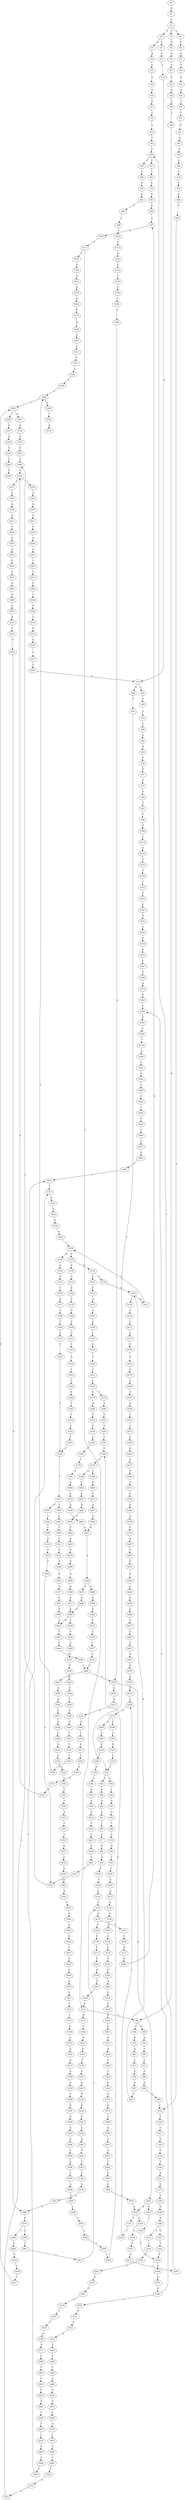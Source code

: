strict digraph  {
	S0 -> S1 [ label = A ];
	S1 -> S2 [ label = C ];
	S2 -> S3 [ label = G ];
	S2 -> S4 [ label = C ];
	S2 -> S5 [ label = T ];
	S3 -> S6 [ label = A ];
	S3 -> S7 [ label = C ];
	S4 -> S8 [ label = G ];
	S5 -> S9 [ label = G ];
	S6 -> S10 [ label = A ];
	S7 -> S11 [ label = G ];
	S8 -> S12 [ label = G ];
	S9 -> S13 [ label = G ];
	S10 -> S14 [ label = G ];
	S11 -> S15 [ label = C ];
	S12 -> S16 [ label = G ];
	S13 -> S17 [ label = G ];
	S14 -> S18 [ label = A ];
	S15 -> S19 [ label = G ];
	S16 -> S20 [ label = A ];
	S17 -> S21 [ label = A ];
	S18 -> S22 [ label = A ];
	S19 -> S23 [ label = C ];
	S19 -> S24 [ label = G ];
	S20 -> S25 [ label = A ];
	S21 -> S26 [ label = A ];
	S22 -> S27 [ label = G ];
	S23 -> S28 [ label = G ];
	S24 -> S29 [ label = C ];
	S25 -> S30 [ label = T ];
	S26 -> S31 [ label = C ];
	S27 -> S32 [ label = T ];
	S28 -> S33 [ label = T ];
	S29 -> S34 [ label = T ];
	S30 -> S35 [ label = T ];
	S31 -> S36 [ label = T ];
	S32 -> S37 [ label = G ];
	S33 -> S38 [ label = C ];
	S34 -> S39 [ label = A ];
	S34 -> S40 [ label = G ];
	S35 -> S41 [ label = G ];
	S36 -> S42 [ label = G ];
	S37 -> S43 [ label = T ];
	S38 -> S44 [ label = G ];
	S39 -> S45 [ label = T ];
	S40 -> S46 [ label = G ];
	S41 -> S47 [ label = A ];
	S42 -> S48 [ label = C ];
	S42 -> S49 [ label = G ];
	S43 -> S50 [ label = C ];
	S44 -> S51 [ label = A ];
	S45 -> S52 [ label = A ];
	S46 -> S53 [ label = A ];
	S47 -> S54 [ label = A ];
	S48 -> S55 [ label = A ];
	S49 -> S56 [ label = A ];
	S50 -> S57 [ label = G ];
	S50 -> S58 [ label = C ];
	S51 -> S59 [ label = C ];
	S52 -> S60 [ label = G ];
	S53 -> S61 [ label = A ];
	S54 -> S62 [ label = C ];
	S55 -> S63 [ label = A ];
	S56 -> S64 [ label = C ];
	S57 -> S65 [ label = T ];
	S58 -> S66 [ label = T ];
	S59 -> S67 [ label = G ];
	S60 -> S68 [ label = T ];
	S61 -> S69 [ label = T ];
	S62 -> S70 [ label = C ];
	S63 -> S71 [ label = C ];
	S64 -> S72 [ label = C ];
	S65 -> S73 [ label = C ];
	S66 -> S74 [ label = G ];
	S67 -> S75 [ label = C ];
	S68 -> S76 [ label = A ];
	S69 -> S77 [ label = G ];
	S70 -> S78 [ label = C ];
	S71 -> S79 [ label = C ];
	S72 -> S80 [ label = C ];
	S73 -> S81 [ label = G ];
	S74 -> S82 [ label = G ];
	S75 -> S83 [ label = G ];
	S76 -> S84 [ label = G ];
	S77 -> S85 [ label = G ];
	S78 -> S86 [ label = G ];
	S79 -> S87 [ label = A ];
	S80 -> S88 [ label = G ];
	S81 -> S89 [ label = G ];
	S82 -> S90 [ label = C ];
	S83 -> S91 [ label = C ];
	S84 -> S92 [ label = C ];
	S85 -> S93 [ label = G ];
	S86 -> S94 [ label = T ];
	S87 -> S95 [ label = G ];
	S88 -> S96 [ label = T ];
	S89 -> S97 [ label = A ];
	S90 -> S98 [ label = C ];
	S91 -> S99 [ label = C ];
	S92 -> S100 [ label = C ];
	S93 -> S101 [ label = G ];
	S94 -> S102 [ label = C ];
	S95 -> S103 [ label = A ];
	S96 -> S102 [ label = C ];
	S97 -> S104 [ label = A ];
	S98 -> S105 [ label = T ];
	S99 -> S106 [ label = T ];
	S100 -> S107 [ label = G ];
	S101 -> S108 [ label = T ];
	S102 -> S109 [ label = T ];
	S103 -> S110 [ label = C ];
	S103 -> S111 [ label = A ];
	S104 -> S112 [ label = C ];
	S105 -> S113 [ label = G ];
	S106 -> S114 [ label = C ];
	S107 -> S115 [ label = A ];
	S108 -> S116 [ label = C ];
	S109 -> S117 [ label = C ];
	S110 -> S118 [ label = T ];
	S111 -> S119 [ label = C ];
	S112 -> S120 [ label = A ];
	S112 -> S121 [ label = T ];
	S113 -> S122 [ label = G ];
	S114 -> S123 [ label = G ];
	S115 -> S124 [ label = A ];
	S116 -> S125 [ label = C ];
	S117 -> S126 [ label = G ];
	S118 -> S127 [ label = C ];
	S119 -> S128 [ label = C ];
	S119 -> S129 [ label = A ];
	S120 -> S130 [ label = G ];
	S121 -> S42 [ label = G ];
	S121 -> S131 [ label = A ];
	S122 -> S132 [ label = G ];
	S123 -> S133 [ label = G ];
	S124 -> S134 [ label = A ];
	S125 -> S135 [ label = G ];
	S126 -> S136 [ label = G ];
	S127 -> S137 [ label = C ];
	S128 -> S138 [ label = A ];
	S128 -> S139 [ label = G ];
	S129 -> S140 [ label = G ];
	S130 -> S141 [ label = G ];
	S131 -> S142 [ label = C ];
	S132 -> S143 [ label = T ];
	S133 -> S144 [ label = G ];
	S134 -> S145 [ label = C ];
	S135 -> S146 [ label = C ];
	S135 -> S147 [ label = T ];
	S136 -> S148 [ label = C ];
	S137 -> S149 [ label = C ];
	S138 -> S150 [ label = G ];
	S138 -> S151 [ label = C ];
	S139 -> S152 [ label = G ];
	S140 -> S153 [ label = C ];
	S141 -> S154 [ label = A ];
	S142 -> S155 [ label = A ];
	S143 -> S156 [ label = C ];
	S144 -> S157 [ label = C ];
	S145 -> S158 [ label = C ];
	S146 -> S159 [ label = C ];
	S147 -> S160 [ label = C ];
	S148 -> S161 [ label = A ];
	S149 -> S162 [ label = A ];
	S150 -> S103 [ label = A ];
	S151 -> S163 [ label = C ];
	S152 -> S164 [ label = A ];
	S153 -> S165 [ label = C ];
	S154 -> S166 [ label = A ];
	S155 -> S167 [ label = A ];
	S156 -> S168 [ label = C ];
	S157 -> S169 [ label = T ];
	S158 -> S170 [ label = C ];
	S159 -> S171 [ label = G ];
	S160 -> S172 [ label = G ];
	S161 -> S173 [ label = C ];
	S162 -> S174 [ label = T ];
	S163 -> S175 [ label = A ];
	S164 -> S176 [ label = C ];
	S165 -> S177 [ label = G ];
	S166 -> S178 [ label = T ];
	S167 -> S179 [ label = C ];
	S168 -> S180 [ label = C ];
	S169 -> S181 [ label = C ];
	S170 -> S182 [ label = C ];
	S171 -> S183 [ label = G ];
	S172 -> S184 [ label = G ];
	S173 -> S185 [ label = C ];
	S174 -> S186 [ label = C ];
	S175 -> S187 [ label = C ];
	S176 -> S188 [ label = G ];
	S177 -> S189 [ label = T ];
	S178 -> S190 [ label = A ];
	S179 -> S191 [ label = G ];
	S180 -> S192 [ label = G ];
	S181 -> S193 [ label = A ];
	S182 -> S194 [ label = G ];
	S183 -> S195 [ label = A ];
	S184 -> S97 [ label = A ];
	S185 -> S196 [ label = G ];
	S186 -> S197 [ label = T ];
	S187 -> S198 [ label = C ];
	S188 -> S199 [ label = C ];
	S189 -> S200 [ label = C ];
	S190 -> S201 [ label = G ];
	S191 -> S202 [ label = A ];
	S192 -> S203 [ label = A ];
	S192 -> S204 [ label = G ];
	S193 -> S205 [ label = C ];
	S194 -> S206 [ label = A ];
	S195 -> S207 [ label = A ];
	S196 -> S208 [ label = A ];
	S197 -> S209 [ label = G ];
	S198 -> S210 [ label = C ];
	S199 -> S211 [ label = C ];
	S200 -> S212 [ label = C ];
	S201 -> S213 [ label = T ];
	S202 -> S214 [ label = A ];
	S203 -> S215 [ label = G ];
	S203 -> S216 [ label = A ];
	S204 -> S217 [ label = A ];
	S205 -> S218 [ label = G ];
	S206 -> S219 [ label = C ];
	S207 -> S220 [ label = C ];
	S208 -> S221 [ label = G ];
	S208 -> S222 [ label = A ];
	S209 -> S223 [ label = C ];
	S210 -> S224 [ label = C ];
	S211 -> S225 [ label = C ];
	S212 -> S226 [ label = T ];
	S213 -> S227 [ label = C ];
	S214 -> S228 [ label = A ];
	S215 -> S229 [ label = T ];
	S216 -> S230 [ label = A ];
	S216 -> S231 [ label = G ];
	S217 -> S232 [ label = G ];
	S218 -> S233 [ label = T ];
	S219 -> S234 [ label = T ];
	S220 -> S121 [ label = T ];
	S221 -> S235 [ label = T ];
	S222 -> S236 [ label = T ];
	S223 -> S237 [ label = C ];
	S224 -> S238 [ label = T ];
	S225 -> S239 [ label = A ];
	S226 -> S240 [ label = C ];
	S227 -> S241 [ label = T ];
	S228 -> S242 [ label = A ];
	S229 -> S243 [ label = C ];
	S230 -> S244 [ label = G ];
	S231 -> S245 [ label = T ];
	S232 -> S246 [ label = G ];
	S233 -> S247 [ label = C ];
	S234 -> S248 [ label = A ];
	S235 -> S243 [ label = C ];
	S236 -> S249 [ label = G ];
	S237 -> S250 [ label = A ];
	S238 -> S251 [ label = T ];
	S239 -> S252 [ label = T ];
	S240 -> S253 [ label = T ];
	S241 -> S254 [ label = C ];
	S242 -> S255 [ label = C ];
	S243 -> S256 [ label = C ];
	S244 -> S257 [ label = T ];
	S245 -> S258 [ label = C ];
	S246 -> S259 [ label = C ];
	S247 -> S260 [ label = C ];
	S248 -> S261 [ label = G ];
	S249 -> S262 [ label = T ];
	S250 -> S263 [ label = G ];
	S251 -> S264 [ label = C ];
	S252 -> S265 [ label = C ];
	S253 -> S266 [ label = T ];
	S253 -> S267 [ label = G ];
	S254 -> S268 [ label = T ];
	S255 -> S269 [ label = A ];
	S256 -> S270 [ label = A ];
	S257 -> S271 [ label = G ];
	S258 -> S272 [ label = G ];
	S259 -> S273 [ label = G ];
	S260 -> S274 [ label = A ];
	S261 -> S275 [ label = A ];
	S262 -> S276 [ label = A ];
	S263 -> S277 [ label = T ];
	S264 -> S278 [ label = C ];
	S264 -> S279 [ label = G ];
	S265 -> S280 [ label = G ];
	S266 -> S281 [ label = C ];
	S267 -> S282 [ label = T ];
	S268 -> S283 [ label = C ];
	S268 -> S284 [ label = G ];
	S269 -> S285 [ label = G ];
	S270 -> S286 [ label = G ];
	S271 -> S287 [ label = T ];
	S272 -> S288 [ label = C ];
	S272 -> S289 [ label = A ];
	S273 -> S290 [ label = T ];
	S274 -> S291 [ label = G ];
	S275 -> S292 [ label = A ];
	S276 -> S293 [ label = G ];
	S277 -> S294 [ label = C ];
	S278 -> S295 [ label = T ];
	S279 -> S296 [ label = A ];
	S280 -> S297 [ label = T ];
	S281 -> S298 [ label = T ];
	S282 -> S299 [ label = C ];
	S283 -> S300 [ label = T ];
	S283 -> S301 [ label = G ];
	S284 -> S302 [ label = T ];
	S285 -> S303 [ label = A ];
	S286 -> S304 [ label = T ];
	S286 -> S305 [ label = C ];
	S287 -> S50 [ label = C ];
	S288 -> S306 [ label = G ];
	S289 -> S307 [ label = G ];
	S290 -> S308 [ label = G ];
	S291 -> S305 [ label = C ];
	S292 -> S309 [ label = T ];
	S293 -> S310 [ label = T ];
	S294 -> S311 [ label = G ];
	S295 -> S312 [ label = G ];
	S296 -> S313 [ label = T ];
	S297 -> S314 [ label = C ];
	S298 -> S315 [ label = C ];
	S299 -> S316 [ label = G ];
	S300 -> S317 [ label = G ];
	S301 -> S318 [ label = T ];
	S302 -> S319 [ label = A ];
	S303 -> S320 [ label = A ];
	S304 -> S321 [ label = A ];
	S305 -> S322 [ label = T ];
	S306 -> S323 [ label = G ];
	S307 -> S324 [ label = G ];
	S308 -> S325 [ label = G ];
	S309 -> S326 [ label = C ];
	S310 -> S327 [ label = T ];
	S311 -> S328 [ label = T ];
	S312 -> S329 [ label = T ];
	S313 -> S330 [ label = C ];
	S314 -> S331 [ label = C ];
	S315 -> S332 [ label = G ];
	S316 -> S333 [ label = T ];
	S317 -> S334 [ label = A ];
	S318 -> S335 [ label = G ];
	S320 -> S336 [ label = G ];
	S321 -> S337 [ label = G ];
	S322 -> S338 [ label = T ];
	S323 -> S339 [ label = C ];
	S324 -> S340 [ label = T ];
	S325 -> S341 [ label = T ];
	S326 -> S342 [ label = G ];
	S327 -> S343 [ label = T ];
	S328 -> S344 [ label = A ];
	S329 -> S345 [ label = C ];
	S330 -> S346 [ label = G ];
	S331 -> S347 [ label = T ];
	S332 -> S348 [ label = G ];
	S333 -> S349 [ label = G ];
	S334 -> S350 [ label = G ];
	S335 -> S351 [ label = G ];
	S336 -> S352 [ label = G ];
	S337 -> S353 [ label = G ];
	S338 -> S354 [ label = C ];
	S339 -> S34 [ label = T ];
	S340 -> S355 [ label = A ];
	S341 -> S356 [ label = A ];
	S342 -> S357 [ label = G ];
	S343 -> S358 [ label = C ];
	S344 -> S359 [ label = A ];
	S345 -> S360 [ label = C ];
	S346 -> S361 [ label = T ];
	S347 -> S240 [ label = C ];
	S348 -> S362 [ label = A ];
	S349 -> S363 [ label = G ];
	S350 -> S364 [ label = T ];
	S351 -> S365 [ label = T ];
	S352 -> S366 [ label = G ];
	S353 -> S367 [ label = G ];
	S354 -> S368 [ label = A ];
	S355 -> S369 [ label = T ];
	S356 -> S370 [ label = T ];
	S356 -> S371 [ label = C ];
	S357 -> S372 [ label = G ];
	S358 -> S373 [ label = A ];
	S359 -> S374 [ label = G ];
	S360 -> S375 [ label = T ];
	S361 -> S376 [ label = T ];
	S362 -> S377 [ label = G ];
	S363 -> S365 [ label = T ];
	S364 -> S378 [ label = A ];
	S365 -> S356 [ label = A ];
	S366 -> S379 [ label = G ];
	S367 -> S380 [ label = T ];
	S368 -> S381 [ label = C ];
	S369 -> S382 [ label = A ];
	S370 -> S383 [ label = G ];
	S371 -> S384 [ label = C ];
	S372 -> S385 [ label = T ];
	S373 -> S386 [ label = C ];
	S374 -> S387 [ label = A ];
	S375 -> S388 [ label = A ];
	S375 -> S389 [ label = T ];
	S376 -> S390 [ label = T ];
	S377 -> S391 [ label = A ];
	S379 -> S392 [ label = T ];
	S379 -> S393 [ label = G ];
	S380 -> S394 [ label = C ];
	S381 -> S395 [ label = G ];
	S382 -> S396 [ label = A ];
	S383 -> S397 [ label = A ];
	S384 -> S398 [ label = G ];
	S385 -> S399 [ label = A ];
	S386 -> S400 [ label = T ];
	S387 -> S401 [ label = C ];
	S388 -> S402 [ label = C ];
	S389 -> S403 [ label = G ];
	S390 -> S404 [ label = G ];
	S391 -> S405 [ label = G ];
	S392 -> S406 [ label = C ];
	S393 -> S407 [ label = T ];
	S394 -> S408 [ label = A ];
	S395 -> S409 [ label = C ];
	S396 -> S410 [ label = G ];
	S397 -> S411 [ label = G ];
	S398 -> S412 [ label = G ];
	S399 -> S413 [ label = T ];
	S400 -> S414 [ label = C ];
	S401 -> S415 [ label = G ];
	S402 -> S416 [ label = T ];
	S403 -> S417 [ label = T ];
	S404 -> S418 [ label = T ];
	S405 -> S419 [ label = G ];
	S406 -> S420 [ label = T ];
	S407 -> S421 [ label = C ];
	S408 -> S422 [ label = C ];
	S409 -> S423 [ label = C ];
	S410 -> S424 [ label = T ];
	S411 -> S425 [ label = C ];
	S412 -> S426 [ label = T ];
	S413 -> S427 [ label = C ];
	S414 -> S428 [ label = C ];
	S415 -> S429 [ label = G ];
	S416 -> S430 [ label = A ];
	S417 -> S431 [ label = A ];
	S418 -> S432 [ label = A ];
	S419 -> S433 [ label = T ];
	S420 -> S434 [ label = C ];
	S421 -> S125 [ label = C ];
	S422 -> S435 [ label = T ];
	S423 -> S436 [ label = C ];
	S424 -> S437 [ label = C ];
	S425 -> S438 [ label = G ];
	S426 -> S439 [ label = G ];
	S427 -> S440 [ label = C ];
	S428 -> S441 [ label = T ];
	S429 -> S442 [ label = C ];
	S430 -> S443 [ label = C ];
	S431 -> S444 [ label = G ];
	S432 -> S445 [ label = G ];
	S433 -> S446 [ label = C ];
	S434 -> S447 [ label = T ];
	S435 -> S448 [ label = C ];
	S436 -> S449 [ label = T ];
	S437 -> S450 [ label = G ];
	S438 -> S451 [ label = G ];
	S439 -> S452 [ label = G ];
	S440 -> S453 [ label = C ];
	S441 -> S454 [ label = T ];
	S442 -> S455 [ label = T ];
	S443 -> S456 [ label = C ];
	S444 -> S457 [ label = G ];
	S445 -> S457 [ label = G ];
	S446 -> S458 [ label = C ];
	S447 -> S283 [ label = C ];
	S448 -> S459 [ label = G ];
	S449 -> S460 [ label = T ];
	S450 -> S461 [ label = T ];
	S451 -> S462 [ label = T ];
	S452 -> S463 [ label = T ];
	S453 -> S464 [ label = G ];
	S454 -> S465 [ label = T ];
	S455 -> S466 [ label = C ];
	S456 -> S467 [ label = A ];
	S457 -> S468 [ label = A ];
	S458 -> S469 [ label = C ];
	S459 -> S470 [ label = C ];
	S460 -> S471 [ label = C ];
	S461 -> S472 [ label = G ];
	S462 -> S473 [ label = C ];
	S463 -> S474 [ label = T ];
	S464 -> S475 [ label = A ];
	S465 -> S476 [ label = C ];
	S466 -> S477 [ label = T ];
	S467 -> S478 [ label = G ];
	S468 -> S479 [ label = G ];
	S468 -> S480 [ label = A ];
	S469 -> S481 [ label = A ];
	S469 -> S192 [ label = G ];
	S470 -> S482 [ label = T ];
	S471 -> S483 [ label = A ];
	S472 -> S363 [ label = G ];
	S473 -> S484 [ label = G ];
	S474 -> S485 [ label = A ];
	S475 -> S216 [ label = A ];
	S476 -> S486 [ label = A ];
	S477 -> S487 [ label = C ];
	S478 -> S488 [ label = G ];
	S479 -> S489 [ label = A ];
	S480 -> S490 [ label = A ];
	S481 -> S491 [ label = G ];
	S482 -> S492 [ label = T ];
	S483 -> S493 [ label = T ];
	S484 -> S494 [ label = C ];
	S485 -> S495 [ label = G ];
	S486 -> S496 [ label = T ];
	S487 -> S497 [ label = G ];
	S488 -> S498 [ label = A ];
	S489 -> S499 [ label = G ];
	S490 -> S500 [ label = G ];
	S491 -> S501 [ label = A ];
	S492 -> S502 [ label = C ];
	S493 -> S503 [ label = C ];
	S494 -> S504 [ label = A ];
	S495 -> S505 [ label = A ];
	S496 -> S506 [ label = C ];
	S497 -> S507 [ label = A ];
	S498 -> S508 [ label = G ];
	S499 -> S509 [ label = T ];
	S499 -> S419 [ label = G ];
	S500 -> S510 [ label = G ];
	S501 -> S511 [ label = G ];
	S502 -> S512 [ label = A ];
	S503 -> S513 [ label = C ];
	S504 -> S514 [ label = C ];
	S505 -> S515 [ label = A ];
	S506 -> S513 [ label = C ];
	S507 -> S516 [ label = A ];
	S508 -> S517 [ label = A ];
	S509 -> S518 [ label = C ];
	S510 -> S519 [ label = T ];
	S511 -> S520 [ label = C ];
	S512 -> S521 [ label = T ];
	S513 -> S522 [ label = A ];
	S514 -> S523 [ label = G ];
	S515 -> S524 [ label = G ];
	S516 -> S525 [ label = G ];
	S517 -> S499 [ label = G ];
	S518 -> S526 [ label = A ];
	S519 -> S527 [ label = C ];
	S520 -> S528 [ label = C ];
	S521 -> S503 [ label = C ];
	S522 -> S529 [ label = G ];
	S523 -> S530 [ label = C ];
	S524 -> S531 [ label = G ];
	S525 -> S532 [ label = T ];
	S526 -> S533 [ label = G ];
	S527 -> S534 [ label = C ];
	S528 -> S535 [ label = A ];
	S529 -> S536 [ label = A ];
	S530 -> S537 [ label = G ];
	S531 -> S366 [ label = G ];
	S532 -> S258 [ label = C ];
	S533 -> S538 [ label = G ];
	S534 -> S469 [ label = C ];
	S535 -> S539 [ label = C ];
	S536 -> S540 [ label = A ];
	S537 -> S541 [ label = C ];
	S538 -> S542 [ label = A ];
	S539 -> S543 [ label = G ];
	S540 -> S119 [ label = C ];
	S541 -> S19 [ label = G ];
	S542 -> S544 [ label = C ];
	S543 -> S545 [ label = G ];
	S544 -> S546 [ label = C ];
	S545 -> S547 [ label = T ];
	S546 -> S548 [ label = A ];
	S547 -> S549 [ label = T ];
	S548 -> S550 [ label = G ];
	S549 -> S551 [ label = A ];
	S550 -> S552 [ label = T ];
	S551 -> S553 [ label = C ];
	S552 -> S554 [ label = C ];
	S553 -> S555 [ label = T ];
	S554 -> S556 [ label = T ];
	S555 -> S557 [ label = G ];
	S556 -> S558 [ label = C ];
	S557 -> S559 [ label = C ];
	S558 -> S268 [ label = T ];
	S559 -> S560 [ label = A ];
	S560 -> S561 [ label = G ];
	S561 -> S562 [ label = A ];
	S562 -> S563 [ label = C ];
	S563 -> S564 [ label = G ];
	S564 -> S565 [ label = G ];
	S565 -> S566 [ label = A ];
	S566 -> S567 [ label = C ];
	S567 -> S568 [ label = A ];
	S568 -> S569 [ label = C ];
	S569 -> S570 [ label = A ];
	S570 -> S571 [ label = C ];
	S571 -> S572 [ label = C ];
	S572 -> S573 [ label = T ];
	S573 -> S574 [ label = C ];
	S574 -> S575 [ label = T ];
	S575 -> S576 [ label = A ];
	S576 -> S577 [ label = G ];
	S577 -> S578 [ label = A ];
	S578 -> S579 [ label = A ];
	S579 -> S580 [ label = C ];
	S580 -> S581 [ label = G ];
	S581 -> S582 [ label = A ];
	S582 -> S583 [ label = G ];
	S583 -> S584 [ label = G ];
	S584 -> S585 [ label = T ];
	S585 -> S586 [ label = G ];
	S586 -> S587 [ label = T ];
	S587 -> S588 [ label = C ];
	S588 -> S589 [ label = C ];
	S589 -> S590 [ label = C ];
	S590 -> S591 [ label = T ];
	S591 -> S592 [ label = G ];
	S592 -> S593 [ label = T ];
	S593 -> S594 [ label = C ];
	S594 -> S360 [ label = C ];
}

